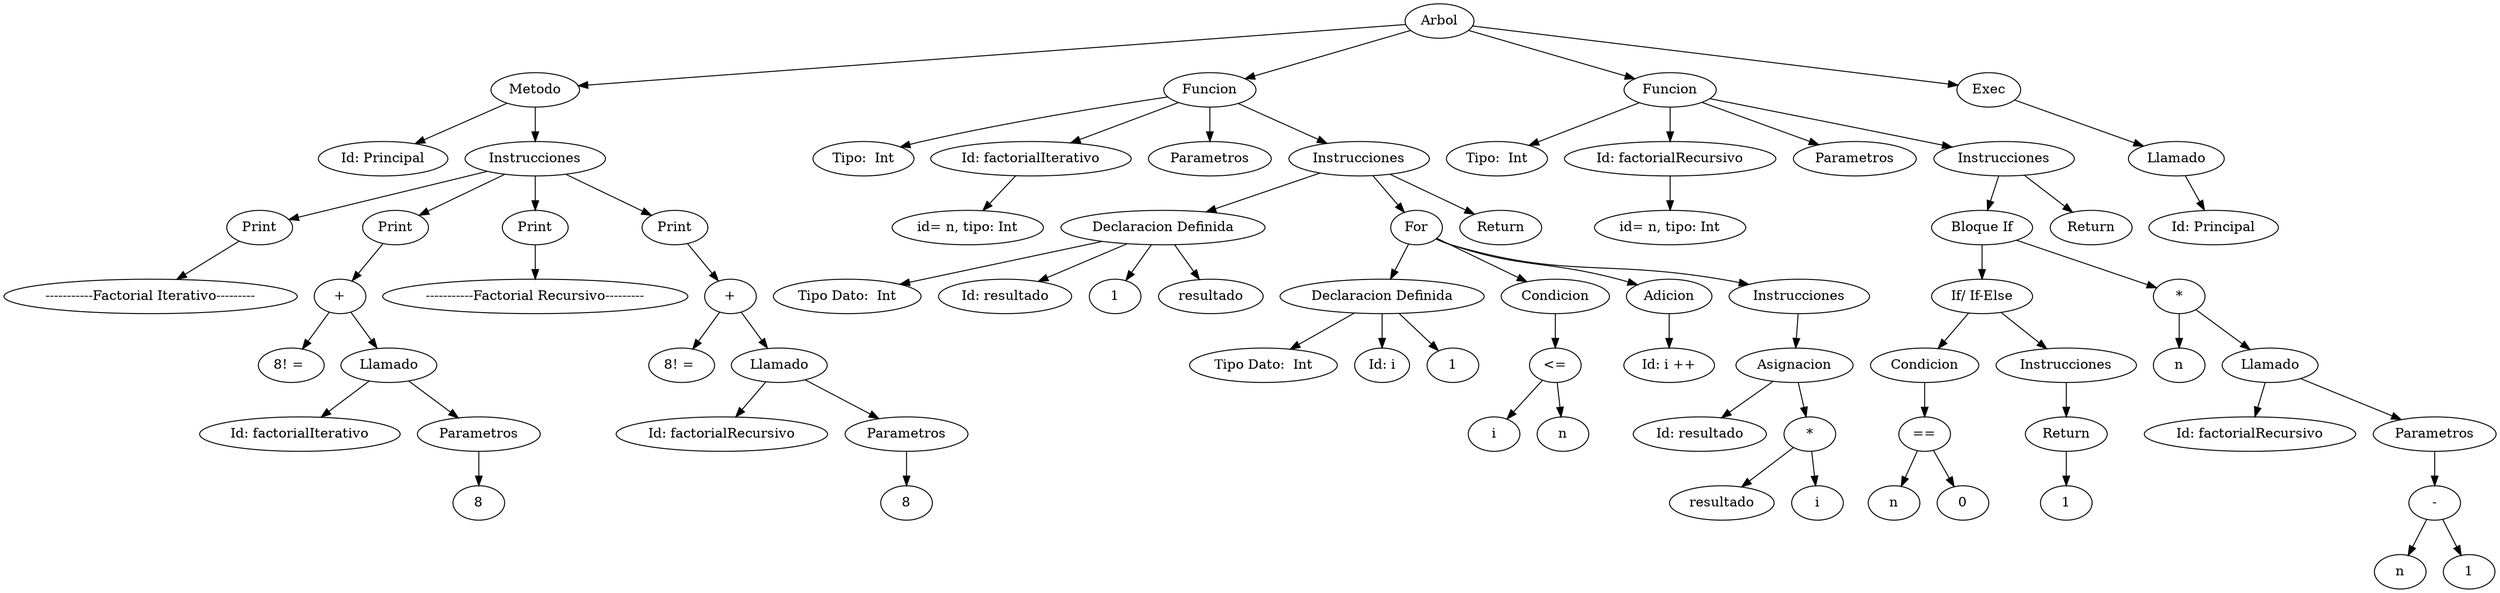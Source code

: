 digraph G{
rankdir=TB
Nodo0[label="Arbol"]
Nodo0->Nodo1;
Nodo1[label ="Metodo"]
Nodo2[label ="Id: Principal"]
Nodo1->Nodo2;
Nodo3[label ="Instrucciones"]
Nodo1->Nodo3;
Nodo3->Nodo4;
Nodo4[label ="Print"]
Nodo4->Nodo5;
Nodo5[label ="-----------Factorial Iterativo---------"]
Nodo3->Nodo6;
Nodo6[label ="Print"]
Nodo6->Nodo7;
Nodo7[label ="+"]
Nodo7->Nodo8;
Nodo8[label ="8! = "]
Nodo7->Nodo9;
Nodo9[label ="Llamado"]
Nodo10[label ="Id: factorialIterativo"]
Nodo9->Nodo10;
Nodo11[label ="Parametros"]
Nodo9->Nodo11;
Nodo11->Nodo12;
Nodo12[label ="8"]
Nodo3->Nodo14;
Nodo14[label ="Print"]
Nodo14->Nodo15;
Nodo15[label ="-----------Factorial Recursivo---------"]
Nodo3->Nodo16;
Nodo16[label ="Print"]
Nodo16->Nodo17;
Nodo17[label ="+"]
Nodo17->Nodo18;
Nodo18[label ="8! = "]
Nodo17->Nodo19;
Nodo19[label ="Llamado"]
Nodo20[label ="Id: factorialRecursivo"]
Nodo19->Nodo20;
Nodo21[label ="Parametros"]
Nodo19->Nodo21;
Nodo21->Nodo22;
Nodo22[label ="8"]
Nodo0->Nodo25;
Nodo25[label ="Funcion"]
Nodo26[label ="Tipo:  Int"]
Nodo25->Nodo26;
Nodo27[label ="Id: factorialIterativo"]
Nodo25->Nodo27;
Nodo28[label ="Parametros"]
Nodo25->Nodo28;
Nodo29[label ="id= n, tipo: Int"]
Nodo27->Nodo29;
Nodo30[label ="Instrucciones"]
Nodo25->Nodo30;
Nodo30->Nodo31;
Nodo31[label ="Declaracion Definida"]
Nodo32[label ="Tipo Dato:  Int"]
Nodo31->Nodo32;
Nodo33[label ="Id: resultado"]
Nodo31->Nodo33;
Nodo31->Nodo34;
Nodo34[label ="1"]
Nodo30->Nodo35;
Nodo35[label ="For"]
Nodo35->Nodo36;
Nodo36[label ="Declaracion Definida"]
Nodo37[label ="Tipo Dato:  Int"]
Nodo36->Nodo37;
Nodo38[label ="Id: i"]
Nodo36->Nodo38;
Nodo36->Nodo39;
Nodo39[label ="1"]
Nodo40[label ="Condicion"]
Nodo35->Nodo40;
Nodo40->Nodo41;
Nodo41[label ="<="]
Nodo41->Nodo42;
Nodo42[label ="i"]
Nodo41->Nodo43;
Nodo43[label ="n"]
Nodo35->Nodo44;
Nodo44[label ="Adicion"]
Nodo45[label ="Id: i ++"]
Nodo44->Nodo45;
Nodo46[label ="Instrucciones"]
Nodo35->Nodo46;
Nodo46->Nodo47;
Nodo47[label ="Asignacion"]
Nodo48[label ="Id: resultado"]
Nodo47->Nodo48;
Nodo47->Nodo49;
Nodo49[label ="*"]
Nodo49->Nodo50;
Nodo50[label ="resultado"]
Nodo49->Nodo51;
Nodo51[label ="i"]
Nodo52[label="Return"]
Nodo30->Nodo52;
Nodo31->Nodo53;
Nodo53[label ="resultado"]
Nodo0->Nodo54;
Nodo54[label ="Funcion"]
Nodo55[label ="Tipo:  Int"]
Nodo54->Nodo55;
Nodo56[label ="Id: factorialRecursivo"]
Nodo54->Nodo56;
Nodo57[label ="Parametros"]
Nodo54->Nodo57;
Nodo58[label ="id= n, tipo: Int"]
Nodo56->Nodo58;
Nodo59[label ="Instrucciones"]
Nodo54->Nodo59;
Nodo59->Nodo60;
Nodo60[label ="Bloque If"]
Nodo61[label ="If/ If-Else"]
Nodo60->Nodo61;
Nodo62[label ="Condicion"]Nodo61->Nodo62;
Nodo62->Nodo63;
Nodo63[label ="=="]
Nodo63->Nodo64;
Nodo64[label ="n"]
Nodo63->Nodo65;
Nodo65[label ="0"]
Nodo66[label ="Instrucciones"]
Nodo61->Nodo66;
Nodo67[label="Return"]
Nodo66->Nodo67;
Nodo67->Nodo68;
Nodo68[label ="1"]
Nodo69[label="Return"]
Nodo59->Nodo69;
Nodo60->Nodo70;
Nodo70[label ="*"]
Nodo70->Nodo71;
Nodo71[label ="n"]
Nodo70->Nodo72;
Nodo72[label ="Llamado"]
Nodo73[label ="Id: factorialRecursivo"]
Nodo72->Nodo73;
Nodo74[label ="Parametros"]
Nodo72->Nodo74;
Nodo74->Nodo75;
Nodo75[label ="-"]
Nodo75->Nodo76;
Nodo76[label ="n"]
Nodo75->Nodo77;
Nodo77[label ="1"]
Nodo0->Nodo79;
Nodo79[label ="Exec"]
Nodo79->Nodo80;
Nodo80[label ="Llamado"]
Nodo81[label ="Id: Principal"]
Nodo80->Nodo81;
}